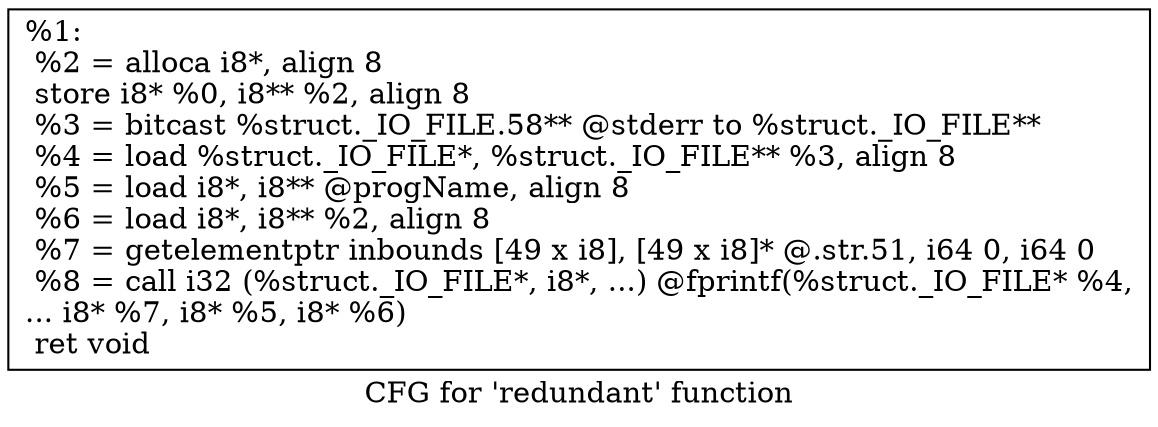 digraph "CFG for 'redundant' function" {
	label="CFG for 'redundant' function";

	Node0x1c39340 [shape=record,label="{%1:\l  %2 = alloca i8*, align 8\l  store i8* %0, i8** %2, align 8\l  %3 = bitcast %struct._IO_FILE.58** @stderr to %struct._IO_FILE**\l  %4 = load %struct._IO_FILE*, %struct._IO_FILE** %3, align 8\l  %5 = load i8*, i8** @progName, align 8\l  %6 = load i8*, i8** %2, align 8\l  %7 = getelementptr inbounds [49 x i8], [49 x i8]* @.str.51, i64 0, i64 0\l  %8 = call i32 (%struct._IO_FILE*, i8*, ...) @fprintf(%struct._IO_FILE* %4,\l... i8* %7, i8* %5, i8* %6)\l  ret void\l}"];
}

